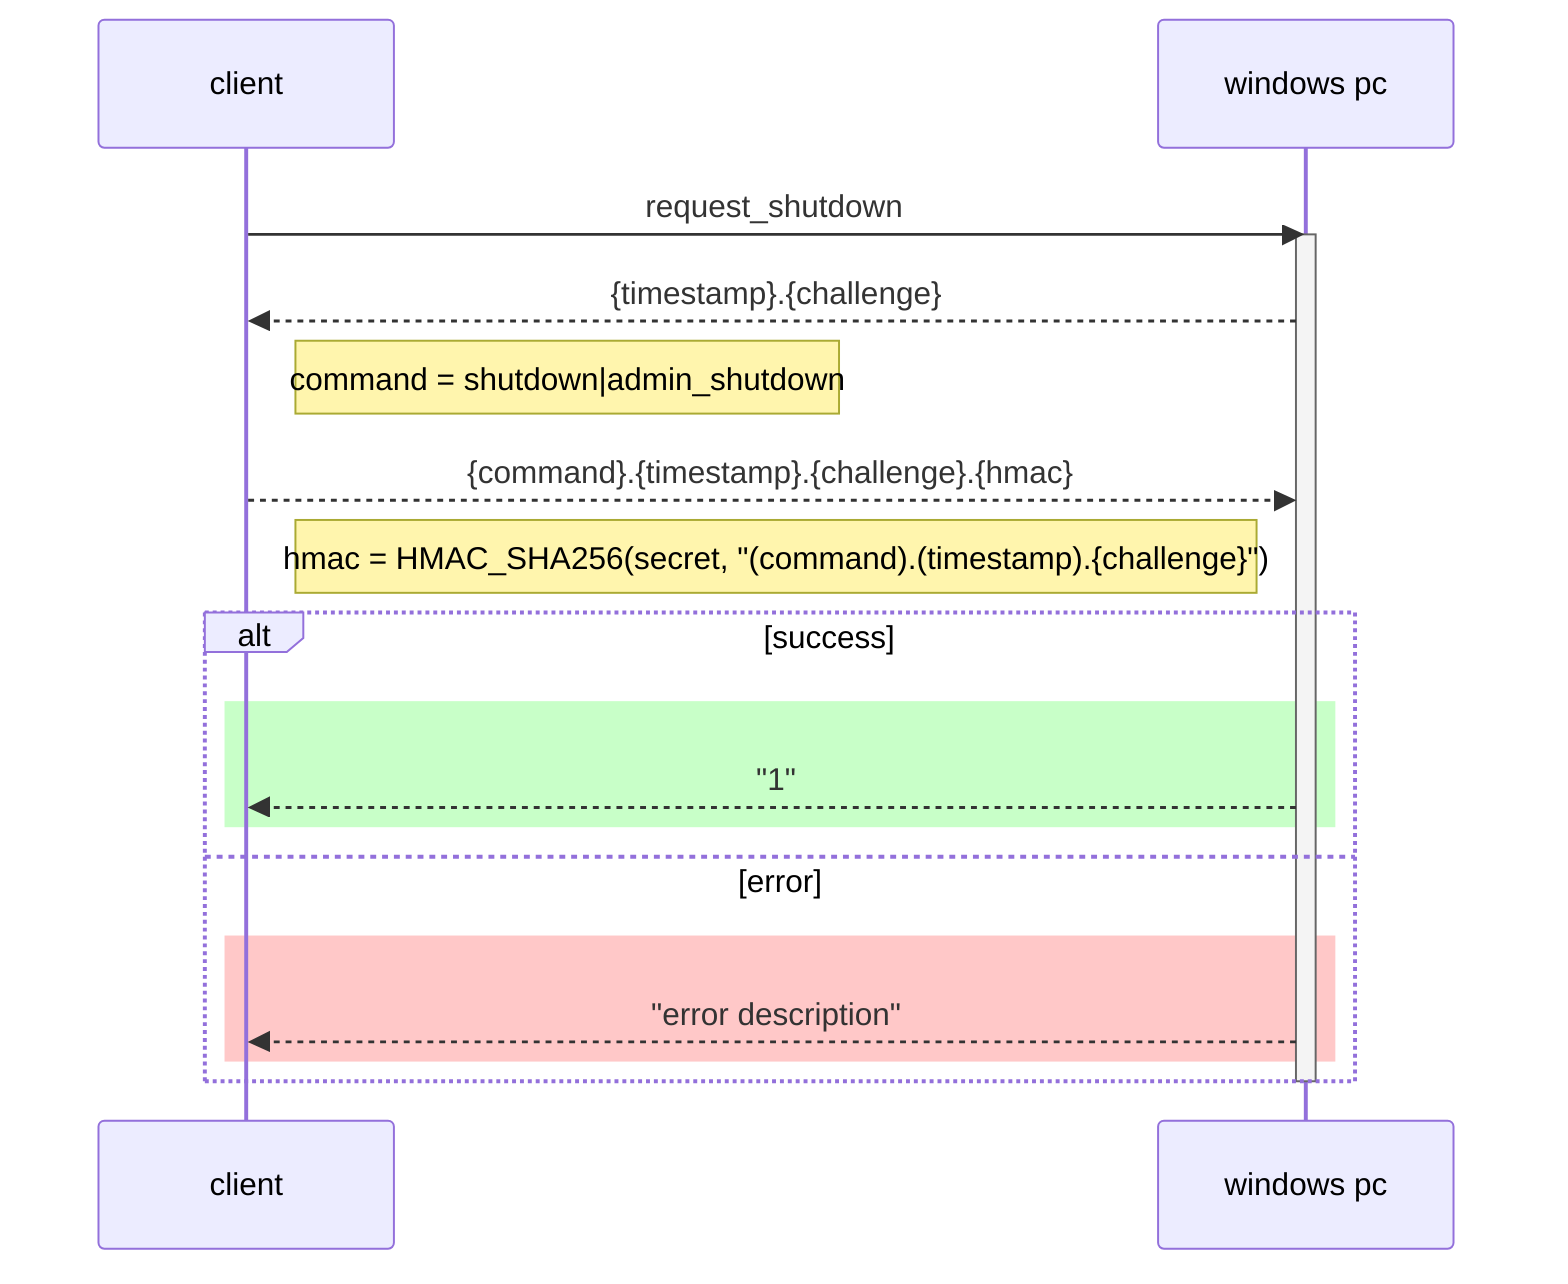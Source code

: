 sequenceDiagram
    client->>windows pc: request_shutdown
    activate windows pc
    windows pc-->>client: {timestamp}.{challenge}

    Note right of client: command = shutdown|admin_shutdown
    client-->>windows pc: {command}.{timestamp}.{challenge}.{hmac}

    Note right of client: hmac = HMAC_SHA256(secret, "(command).(timestamp).{challenge}")
    alt success
        rect rgb(200, 255, 200)
            windows pc-->>client: "1"
        end
    else error
        rect rgb(255, 200, 200)
            windows pc-->>client: "error description"
        end
    end
    deactivate windows pc